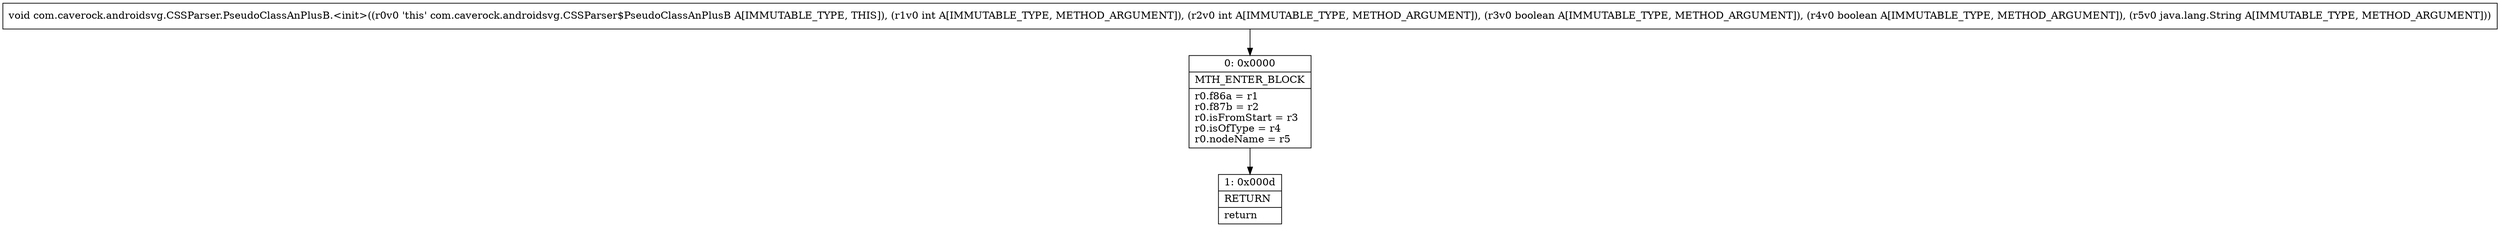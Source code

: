 digraph "CFG forcom.caverock.androidsvg.CSSParser.PseudoClassAnPlusB.\<init\>(IIZZLjava\/lang\/String;)V" {
Node_0 [shape=record,label="{0\:\ 0x0000|MTH_ENTER_BLOCK\l|r0.f86a = r1\lr0.f87b = r2\lr0.isFromStart = r3\lr0.isOfType = r4\lr0.nodeName = r5\l}"];
Node_1 [shape=record,label="{1\:\ 0x000d|RETURN\l|return\l}"];
MethodNode[shape=record,label="{void com.caverock.androidsvg.CSSParser.PseudoClassAnPlusB.\<init\>((r0v0 'this' com.caverock.androidsvg.CSSParser$PseudoClassAnPlusB A[IMMUTABLE_TYPE, THIS]), (r1v0 int A[IMMUTABLE_TYPE, METHOD_ARGUMENT]), (r2v0 int A[IMMUTABLE_TYPE, METHOD_ARGUMENT]), (r3v0 boolean A[IMMUTABLE_TYPE, METHOD_ARGUMENT]), (r4v0 boolean A[IMMUTABLE_TYPE, METHOD_ARGUMENT]), (r5v0 java.lang.String A[IMMUTABLE_TYPE, METHOD_ARGUMENT])) }"];
MethodNode -> Node_0;
Node_0 -> Node_1;
}

